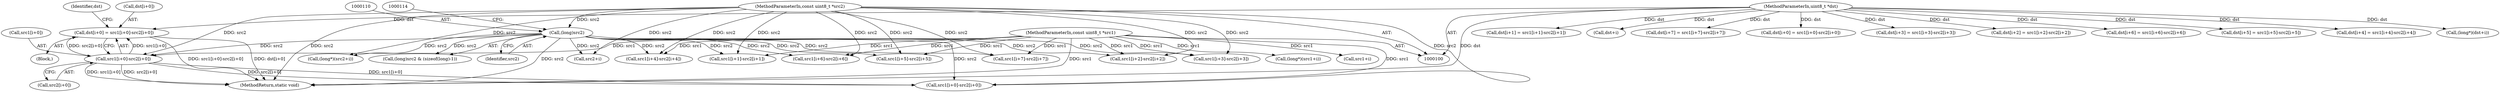 digraph "0_FFmpeg_454a11a1c9c686c78aa97954306fb63453299760_0@array" {
"1000130" [label="(Call,dst[i+0] = src1[i+0]-src2[i+0])"];
"1000136" [label="(Call,src1[i+0]-src2[i+0])"];
"1000102" [label="(MethodParameterIn,const uint8_t *src1)"];
"1000109" [label="(Call,(long)src2)"];
"1000103" [label="(MethodParameterIn,const uint8_t *src2)"];
"1000101" [label="(MethodParameterIn,uint8_t *dst)"];
"1000142" [label="(Call,src2[i+0])"];
"1000306" [label="(Call,dst+i)"];
"1000336" [label="(Call,src1[i+0]-src2[i+0])"];
"1000101" [label="(MethodParameterIn,uint8_t *dst)"];
"1000149" [label="(Identifier,dst)"];
"1000249" [label="(Call,dst[i+7] = src1[i+7]-src2[i+7])"];
"1000109" [label="(Call,(long)src2)"];
"1000330" [label="(Call,dst[i+0] = src1[i+0]-src2[i+0])"];
"1000170" [label="(Call,src1[i+2]-src2[i+2])"];
"1000108" [label="(Call,(long)src2 & (sizeof(long)-1))"];
"1000187" [label="(Call,src1[i+3]-src2[i+3])"];
"1000299" [label="(Call,src2+i)"];
"1000181" [label="(Call,dst[i+3] = src1[i+3]-src2[i+3])"];
"1000131" [label="(Call,dst[i+0])"];
"1000288" [label="(Call,(long*)(src1+i))"];
"1000204" [label="(Call,src1[i+4]-src2[i+4])"];
"1000153" [label="(Call,src1[i+1]-src2[i+1])"];
"1000290" [label="(Call,src1+i)"];
"1000137" [label="(Call,src1[i+0])"];
"1000164" [label="(Call,dst[i+2] = src1[i+2]-src2[i+2])"];
"1000232" [label="(Call,dst[i+6] = src1[i+6]-src2[i+6])"];
"1000238" [label="(Call,src1[i+6]-src2[i+6])"];
"1000221" [label="(Call,src1[i+5]-src2[i+5])"];
"1000215" [label="(Call,dst[i+5] = src1[i+5]-src2[i+5])"];
"1000198" [label="(Call,dst[i+4] = src1[i+4]-src2[i+4])"];
"1000255" [label="(Call,src1[i+7]-src2[i+7])"];
"1000304" [label="(Call,(long*)(dst+i))"];
"1000347" [label="(MethodReturn,static void)"];
"1000103" [label="(MethodParameterIn,const uint8_t *src2)"];
"1000130" [label="(Call,dst[i+0] = src1[i+0]-src2[i+0])"];
"1000136" [label="(Call,src1[i+0]-src2[i+0])"];
"1000129" [label="(Block,)"];
"1000297" [label="(Call,(long*)(src2+i))"];
"1000147" [label="(Call,dst[i+1] = src1[i+1]-src2[i+1])"];
"1000102" [label="(MethodParameterIn,const uint8_t *src1)"];
"1000111" [label="(Identifier,src2)"];
"1000130" -> "1000129"  [label="AST: "];
"1000130" -> "1000136"  [label="CFG: "];
"1000131" -> "1000130"  [label="AST: "];
"1000136" -> "1000130"  [label="AST: "];
"1000149" -> "1000130"  [label="CFG: "];
"1000130" -> "1000347"  [label="DDG: src1[i+0]-src2[i+0]"];
"1000130" -> "1000347"  [label="DDG: dst[i+0]"];
"1000136" -> "1000130"  [label="DDG: src1[i+0]"];
"1000136" -> "1000130"  [label="DDG: src2[i+0]"];
"1000101" -> "1000130"  [label="DDG: dst"];
"1000136" -> "1000142"  [label="CFG: "];
"1000137" -> "1000136"  [label="AST: "];
"1000142" -> "1000136"  [label="AST: "];
"1000136" -> "1000347"  [label="DDG: src2[i+0]"];
"1000136" -> "1000347"  [label="DDG: src1[i+0]"];
"1000102" -> "1000136"  [label="DDG: src1"];
"1000109" -> "1000136"  [label="DDG: src2"];
"1000103" -> "1000136"  [label="DDG: src2"];
"1000136" -> "1000336"  [label="DDG: src1[i+0]"];
"1000136" -> "1000336"  [label="DDG: src2[i+0]"];
"1000102" -> "1000100"  [label="AST: "];
"1000102" -> "1000347"  [label="DDG: src1"];
"1000102" -> "1000153"  [label="DDG: src1"];
"1000102" -> "1000170"  [label="DDG: src1"];
"1000102" -> "1000187"  [label="DDG: src1"];
"1000102" -> "1000204"  [label="DDG: src1"];
"1000102" -> "1000221"  [label="DDG: src1"];
"1000102" -> "1000238"  [label="DDG: src1"];
"1000102" -> "1000255"  [label="DDG: src1"];
"1000102" -> "1000288"  [label="DDG: src1"];
"1000102" -> "1000290"  [label="DDG: src1"];
"1000102" -> "1000336"  [label="DDG: src1"];
"1000109" -> "1000108"  [label="AST: "];
"1000109" -> "1000111"  [label="CFG: "];
"1000110" -> "1000109"  [label="AST: "];
"1000111" -> "1000109"  [label="AST: "];
"1000114" -> "1000109"  [label="CFG: "];
"1000109" -> "1000347"  [label="DDG: src2"];
"1000109" -> "1000108"  [label="DDG: src2"];
"1000103" -> "1000109"  [label="DDG: src2"];
"1000109" -> "1000153"  [label="DDG: src2"];
"1000109" -> "1000170"  [label="DDG: src2"];
"1000109" -> "1000187"  [label="DDG: src2"];
"1000109" -> "1000204"  [label="DDG: src2"];
"1000109" -> "1000221"  [label="DDG: src2"];
"1000109" -> "1000238"  [label="DDG: src2"];
"1000109" -> "1000255"  [label="DDG: src2"];
"1000109" -> "1000297"  [label="DDG: src2"];
"1000109" -> "1000299"  [label="DDG: src2"];
"1000109" -> "1000336"  [label="DDG: src2"];
"1000103" -> "1000100"  [label="AST: "];
"1000103" -> "1000347"  [label="DDG: src2"];
"1000103" -> "1000153"  [label="DDG: src2"];
"1000103" -> "1000170"  [label="DDG: src2"];
"1000103" -> "1000187"  [label="DDG: src2"];
"1000103" -> "1000204"  [label="DDG: src2"];
"1000103" -> "1000221"  [label="DDG: src2"];
"1000103" -> "1000238"  [label="DDG: src2"];
"1000103" -> "1000255"  [label="DDG: src2"];
"1000103" -> "1000297"  [label="DDG: src2"];
"1000103" -> "1000299"  [label="DDG: src2"];
"1000103" -> "1000336"  [label="DDG: src2"];
"1000101" -> "1000100"  [label="AST: "];
"1000101" -> "1000347"  [label="DDG: dst"];
"1000101" -> "1000147"  [label="DDG: dst"];
"1000101" -> "1000164"  [label="DDG: dst"];
"1000101" -> "1000181"  [label="DDG: dst"];
"1000101" -> "1000198"  [label="DDG: dst"];
"1000101" -> "1000215"  [label="DDG: dst"];
"1000101" -> "1000232"  [label="DDG: dst"];
"1000101" -> "1000249"  [label="DDG: dst"];
"1000101" -> "1000304"  [label="DDG: dst"];
"1000101" -> "1000306"  [label="DDG: dst"];
"1000101" -> "1000330"  [label="DDG: dst"];
}
